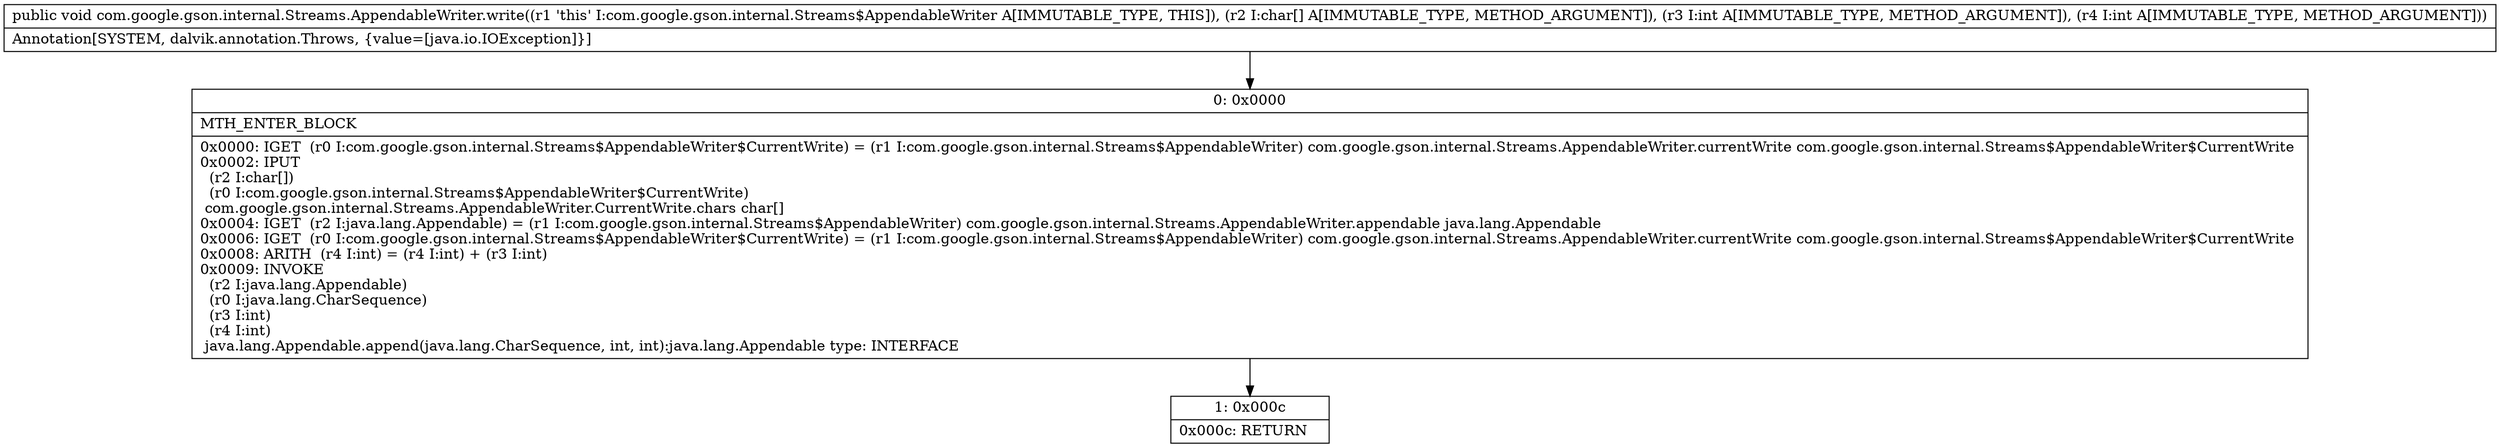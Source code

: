 digraph "CFG forcom.google.gson.internal.Streams.AppendableWriter.write([CII)V" {
Node_0 [shape=record,label="{0\:\ 0x0000|MTH_ENTER_BLOCK\l|0x0000: IGET  (r0 I:com.google.gson.internal.Streams$AppendableWriter$CurrentWrite) = (r1 I:com.google.gson.internal.Streams$AppendableWriter) com.google.gson.internal.Streams.AppendableWriter.currentWrite com.google.gson.internal.Streams$AppendableWriter$CurrentWrite \l0x0002: IPUT  \l  (r2 I:char[])\l  (r0 I:com.google.gson.internal.Streams$AppendableWriter$CurrentWrite)\l com.google.gson.internal.Streams.AppendableWriter.CurrentWrite.chars char[] \l0x0004: IGET  (r2 I:java.lang.Appendable) = (r1 I:com.google.gson.internal.Streams$AppendableWriter) com.google.gson.internal.Streams.AppendableWriter.appendable java.lang.Appendable \l0x0006: IGET  (r0 I:com.google.gson.internal.Streams$AppendableWriter$CurrentWrite) = (r1 I:com.google.gson.internal.Streams$AppendableWriter) com.google.gson.internal.Streams.AppendableWriter.currentWrite com.google.gson.internal.Streams$AppendableWriter$CurrentWrite \l0x0008: ARITH  (r4 I:int) = (r4 I:int) + (r3 I:int) \l0x0009: INVOKE  \l  (r2 I:java.lang.Appendable)\l  (r0 I:java.lang.CharSequence)\l  (r3 I:int)\l  (r4 I:int)\l java.lang.Appendable.append(java.lang.CharSequence, int, int):java.lang.Appendable type: INTERFACE \l}"];
Node_1 [shape=record,label="{1\:\ 0x000c|0x000c: RETURN   \l}"];
MethodNode[shape=record,label="{public void com.google.gson.internal.Streams.AppendableWriter.write((r1 'this' I:com.google.gson.internal.Streams$AppendableWriter A[IMMUTABLE_TYPE, THIS]), (r2 I:char[] A[IMMUTABLE_TYPE, METHOD_ARGUMENT]), (r3 I:int A[IMMUTABLE_TYPE, METHOD_ARGUMENT]), (r4 I:int A[IMMUTABLE_TYPE, METHOD_ARGUMENT]))  | Annotation[SYSTEM, dalvik.annotation.Throws, \{value=[java.io.IOException]\}]\l}"];
MethodNode -> Node_0;
Node_0 -> Node_1;
}

